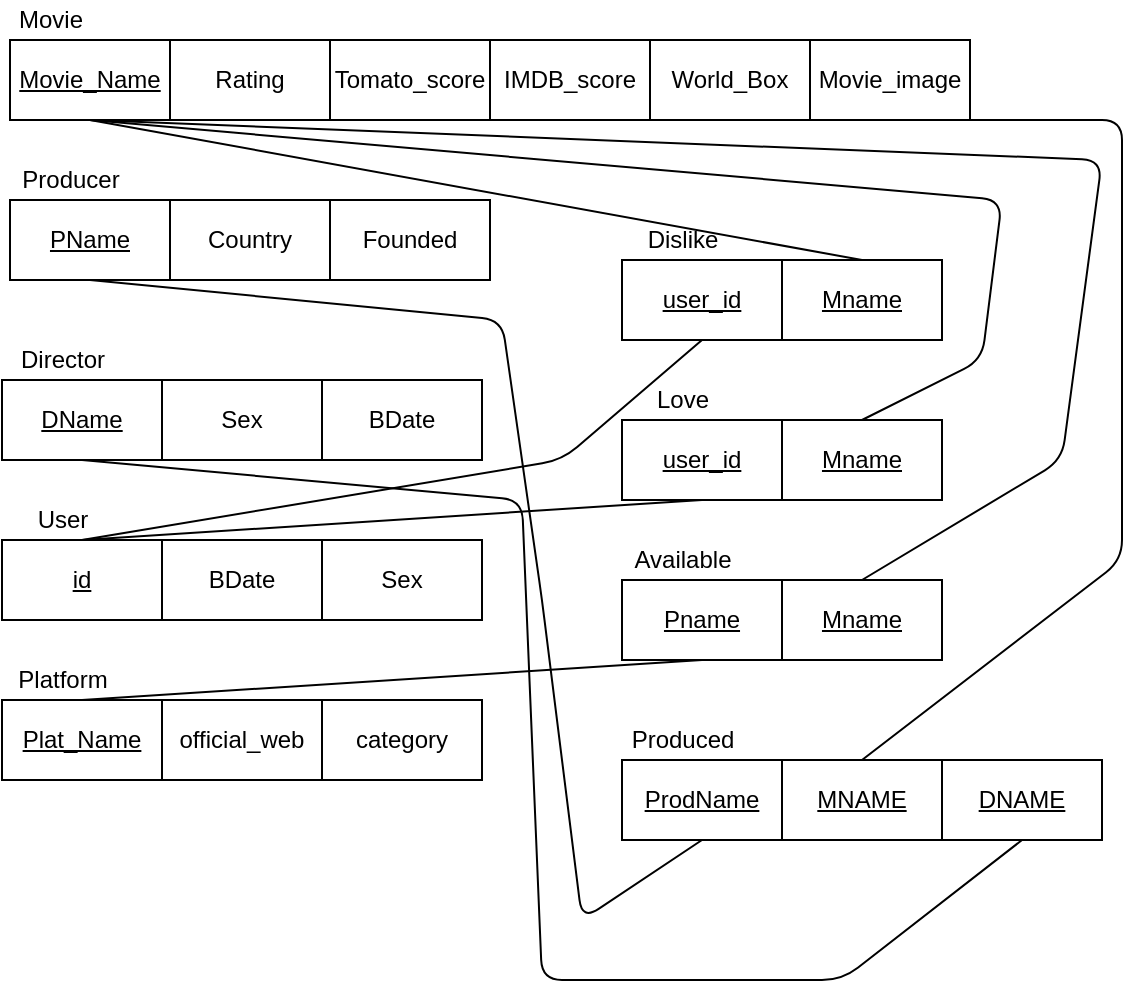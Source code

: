 <mxfile version="13.1.3">
    <diagram id="6hGFLwfOUW9BJ-s0fimq" name="Page-1">
        <mxGraphModel dx="738" dy="612" grid="1" gridSize="10" guides="1" tooltips="1" connect="1" arrows="1" fold="1" page="1" pageScale="1" pageWidth="827" pageHeight="1169" math="0" shadow="0">
            <root>
                <mxCell id="0"/>
                <mxCell id="1" parent="0"/>
                <mxCell id="17" value="" style="group" parent="1" vertex="1" connectable="0">
                    <mxGeometry x="14" y="120" width="240" height="60" as="geometry"/>
                </mxCell>
                <mxCell id="12" value="Producer" style="text;html=1;align=center;verticalAlign=middle;resizable=0;points=[];autosize=1;" parent="17" vertex="1">
                    <mxGeometry width="60" height="20" as="geometry"/>
                </mxCell>
                <mxCell id="11" value="&lt;u&gt;PName&lt;/u&gt;" style="rounded=0;whiteSpace=wrap;html=1;" parent="17" vertex="1">
                    <mxGeometry y="20" width="80" height="40" as="geometry"/>
                </mxCell>
                <mxCell id="13" value="Country" style="rounded=0;whiteSpace=wrap;html=1;" parent="17" vertex="1">
                    <mxGeometry x="80" y="20" width="80" height="40" as="geometry"/>
                </mxCell>
                <mxCell id="14" value="Founded" style="rounded=0;whiteSpace=wrap;html=1;" parent="17" vertex="1">
                    <mxGeometry x="160" y="20" width="80" height="40" as="geometry"/>
                </mxCell>
                <mxCell id="18" value="" style="group" parent="1" vertex="1" connectable="0">
                    <mxGeometry x="10" y="210" width="240" height="60" as="geometry"/>
                </mxCell>
                <mxCell id="19" value="Director" style="text;html=1;align=center;verticalAlign=middle;resizable=0;points=[];autosize=1;" parent="18" vertex="1">
                    <mxGeometry width="60" height="20" as="geometry"/>
                </mxCell>
                <mxCell id="20" value="&lt;u&gt;DName&lt;/u&gt;" style="rounded=0;whiteSpace=wrap;html=1;" parent="18" vertex="1">
                    <mxGeometry y="20" width="80" height="40" as="geometry"/>
                </mxCell>
                <mxCell id="21" value="Sex" style="rounded=0;whiteSpace=wrap;html=1;" parent="18" vertex="1">
                    <mxGeometry x="80" y="20" width="80" height="40" as="geometry"/>
                </mxCell>
                <mxCell id="22" value="BDate" style="rounded=0;whiteSpace=wrap;html=1;" parent="18" vertex="1">
                    <mxGeometry x="160" y="20" width="80" height="40" as="geometry"/>
                </mxCell>
                <mxCell id="23" value="" style="group" parent="1" vertex="1" connectable="0">
                    <mxGeometry x="10" y="290" width="240" height="60" as="geometry"/>
                </mxCell>
                <mxCell id="24" value="User" style="text;html=1;align=center;verticalAlign=middle;resizable=0;points=[];autosize=1;" parent="23" vertex="1">
                    <mxGeometry x="10" width="40" height="20" as="geometry"/>
                </mxCell>
                <mxCell id="25" value="&lt;u&gt;id&lt;/u&gt;" style="rounded=0;whiteSpace=wrap;html=1;" parent="23" vertex="1">
                    <mxGeometry y="20" width="80" height="40" as="geometry"/>
                </mxCell>
                <mxCell id="26" value="BDate" style="rounded=0;whiteSpace=wrap;html=1;" parent="23" vertex="1">
                    <mxGeometry x="80" y="20" width="80" height="40" as="geometry"/>
                </mxCell>
                <mxCell id="27" value="Sex" style="rounded=0;whiteSpace=wrap;html=1;" parent="23" vertex="1">
                    <mxGeometry x="160" y="20" width="80" height="40" as="geometry"/>
                </mxCell>
                <mxCell id="28" value="" style="group" parent="1" vertex="1" connectable="0">
                    <mxGeometry x="10" y="370" width="240" height="60" as="geometry"/>
                </mxCell>
                <mxCell id="29" value="Platform" style="text;html=1;align=center;verticalAlign=middle;resizable=0;points=[];autosize=1;" parent="28" vertex="1">
                    <mxGeometry width="60" height="20" as="geometry"/>
                </mxCell>
                <mxCell id="30" value="&lt;u&gt;Plat_Name&lt;/u&gt;" style="rounded=0;whiteSpace=wrap;html=1;" parent="28" vertex="1">
                    <mxGeometry y="20" width="80" height="40" as="geometry"/>
                </mxCell>
                <mxCell id="31" value="official_web" style="rounded=0;whiteSpace=wrap;html=1;" parent="28" vertex="1">
                    <mxGeometry x="80" y="20" width="80" height="40" as="geometry"/>
                </mxCell>
                <mxCell id="32" value="category" style="rounded=0;whiteSpace=wrap;html=1;" parent="28" vertex="1">
                    <mxGeometry x="160" y="20" width="80" height="40" as="geometry"/>
                </mxCell>
                <mxCell id="39" value="" style="group" parent="1" vertex="1" connectable="0">
                    <mxGeometry x="320" y="230" width="160" height="60" as="geometry"/>
                </mxCell>
                <mxCell id="35" value="Love" style="text;html=1;align=center;verticalAlign=middle;resizable=0;points=[];autosize=1;" parent="39" vertex="1">
                    <mxGeometry x="10" width="40" height="20" as="geometry"/>
                </mxCell>
                <mxCell id="36" value="&lt;u&gt;user_id&lt;/u&gt;" style="rounded=0;whiteSpace=wrap;html=1;" parent="39" vertex="1">
                    <mxGeometry y="20" width="80" height="40" as="geometry"/>
                </mxCell>
                <mxCell id="37" value="&lt;u&gt;Mname&lt;/u&gt;" style="rounded=0;whiteSpace=wrap;html=1;" parent="39" vertex="1">
                    <mxGeometry x="80" y="20" width="80" height="40" as="geometry"/>
                </mxCell>
                <mxCell id="45" value="" style="group" parent="1" vertex="1" connectable="0">
                    <mxGeometry x="320" y="150" width="160" height="60" as="geometry"/>
                </mxCell>
                <mxCell id="46" value="Dislike" style="text;html=1;align=center;verticalAlign=middle;resizable=0;points=[];autosize=1;" parent="45" vertex="1">
                    <mxGeometry x="5" width="50" height="20" as="geometry"/>
                </mxCell>
                <mxCell id="47" value="&lt;u&gt;user_id&lt;/u&gt;" style="rounded=0;whiteSpace=wrap;html=1;" parent="45" vertex="1">
                    <mxGeometry y="20" width="80" height="40" as="geometry"/>
                </mxCell>
                <mxCell id="48" value="&lt;u&gt;Mname&lt;/u&gt;" style="rounded=0;whiteSpace=wrap;html=1;" parent="45" vertex="1">
                    <mxGeometry x="80" y="20" width="80" height="40" as="geometry"/>
                </mxCell>
                <mxCell id="49" value="" style="endArrow=none;html=1;exitX=0.5;exitY=0;exitDx=0;exitDy=0;entryX=0.5;entryY=1;entryDx=0;entryDy=0;" parent="1" source="25" target="36" edge="1">
                    <mxGeometry width="50" height="50" relative="1" as="geometry">
                        <mxPoint x="230" y="340" as="sourcePoint"/>
                        <mxPoint x="280" y="290" as="targetPoint"/>
                    </mxGeometry>
                </mxCell>
                <mxCell id="52" value="" style="endArrow=none;html=1;entryX=0.5;entryY=1;entryDx=0;entryDy=0;exitX=0.5;exitY=0;exitDx=0;exitDy=0;" parent="1" source="25" target="47" edge="1">
                    <mxGeometry width="50" height="50" relative="1" as="geometry">
                        <mxPoint x="230" y="340" as="sourcePoint"/>
                        <mxPoint x="280" y="290" as="targetPoint"/>
                        <Array as="points">
                            <mxPoint x="290" y="270"/>
                        </Array>
                    </mxGeometry>
                </mxCell>
                <mxCell id="53" value="" style="endArrow=none;html=1;entryX=0.5;entryY=0;entryDx=0;entryDy=0;exitX=0.5;exitY=1;exitDx=0;exitDy=0;" parent="1" source="2" target="48" edge="1">
                    <mxGeometry width="50" height="50" relative="1" as="geometry">
                        <mxPoint x="230" y="340" as="sourcePoint"/>
                        <mxPoint x="280" y="290" as="targetPoint"/>
                    </mxGeometry>
                </mxCell>
                <mxCell id="54" value="" style="endArrow=none;html=1;entryX=0.5;entryY=0;entryDx=0;entryDy=0;exitX=0.5;exitY=1;exitDx=0;exitDy=0;" parent="1" source="2" target="37" edge="1">
                    <mxGeometry width="50" height="50" relative="1" as="geometry">
                        <mxPoint x="230" y="340" as="sourcePoint"/>
                        <mxPoint x="280" y="290" as="targetPoint"/>
                        <Array as="points">
                            <mxPoint x="510" y="140"/>
                            <mxPoint x="500" y="220"/>
                        </Array>
                    </mxGeometry>
                </mxCell>
                <mxCell id="64" value="" style="group" parent="1" vertex="1" connectable="0">
                    <mxGeometry x="320" y="310" width="160" height="60" as="geometry"/>
                </mxCell>
                <mxCell id="60" value="" style="group" parent="64" vertex="1" connectable="0">
                    <mxGeometry width="160" height="60" as="geometry"/>
                </mxCell>
                <mxCell id="61" value="Available" style="text;html=1;align=center;verticalAlign=middle;resizable=0;points=[];autosize=1;" parent="60" vertex="1">
                    <mxGeometry width="60" height="20" as="geometry"/>
                </mxCell>
                <mxCell id="62" value="&lt;u&gt;Pname&lt;/u&gt;" style="rounded=0;whiteSpace=wrap;html=1;" parent="60" vertex="1">
                    <mxGeometry y="20" width="80" height="40" as="geometry"/>
                </mxCell>
                <mxCell id="63" value="&lt;u&gt;Mname&lt;/u&gt;" style="rounded=0;whiteSpace=wrap;html=1;" parent="60" vertex="1">
                    <mxGeometry x="80" y="20" width="80" height="40" as="geometry"/>
                </mxCell>
                <mxCell id="65" value="" style="endArrow=none;html=1;exitX=0.5;exitY=0;exitDx=0;exitDy=0;entryX=0.5;entryY=1;entryDx=0;entryDy=0;" parent="1" source="30" target="62" edge="1">
                    <mxGeometry width="50" height="50" relative="1" as="geometry">
                        <mxPoint x="250" y="340" as="sourcePoint"/>
                        <mxPoint x="300" y="290" as="targetPoint"/>
                    </mxGeometry>
                </mxCell>
                <mxCell id="66" value="" style="endArrow=none;html=1;entryX=0.5;entryY=0;entryDx=0;entryDy=0;exitX=0.5;exitY=1;exitDx=0;exitDy=0;" parent="1" source="2" target="63" edge="1">
                    <mxGeometry width="50" height="50" relative="1" as="geometry">
                        <mxPoint x="240" y="340" as="sourcePoint"/>
                        <mxPoint x="290" y="290" as="targetPoint"/>
                        <Array as="points">
                            <mxPoint x="560" y="120"/>
                            <mxPoint x="540" y="270"/>
                        </Array>
                    </mxGeometry>
                </mxCell>
                <mxCell id="76" value="" style="group" parent="1" vertex="1" connectable="0">
                    <mxGeometry x="320" y="400" width="240" height="60" as="geometry"/>
                </mxCell>
                <mxCell id="67" value="" style="group" parent="76" vertex="1" connectable="0">
                    <mxGeometry width="160" height="60" as="geometry"/>
                </mxCell>
                <mxCell id="68" value="Produced" style="text;html=1;align=center;verticalAlign=middle;resizable=0;points=[];autosize=1;" parent="67" vertex="1">
                    <mxGeometry x="-5" width="70" height="20" as="geometry"/>
                </mxCell>
                <mxCell id="69" value="&lt;u&gt;ProdName&lt;/u&gt;" style="rounded=0;whiteSpace=wrap;html=1;" parent="67" vertex="1">
                    <mxGeometry y="20" width="80" height="40" as="geometry"/>
                </mxCell>
                <mxCell id="70" value="&lt;u&gt;MNAME&lt;/u&gt;" style="rounded=0;whiteSpace=wrap;html=1;" parent="67" vertex="1">
                    <mxGeometry x="80" y="20" width="80" height="40" as="geometry"/>
                </mxCell>
                <mxCell id="75" value="&lt;u&gt;DNAME&lt;/u&gt;" style="rounded=0;whiteSpace=wrap;html=1;" parent="76" vertex="1">
                    <mxGeometry x="160" y="20" width="80" height="40" as="geometry"/>
                </mxCell>
                <mxCell id="77" value="" style="endArrow=none;html=1;entryX=0.5;entryY=1;entryDx=0;entryDy=0;exitX=0.5;exitY=1;exitDx=0;exitDy=0;" parent="1" source="11" target="69" edge="1">
                    <mxGeometry width="50" height="50" relative="1" as="geometry">
                        <mxPoint x="240" y="340" as="sourcePoint"/>
                        <mxPoint x="290" y="290" as="targetPoint"/>
                        <Array as="points">
                            <mxPoint x="260" y="200"/>
                            <mxPoint x="280" y="340"/>
                            <mxPoint x="300" y="500"/>
                        </Array>
                    </mxGeometry>
                </mxCell>
                <mxCell id="79" value="" style="endArrow=none;html=1;exitX=0.5;exitY=0;exitDx=0;exitDy=0;entryX=0.5;entryY=1;entryDx=0;entryDy=0;" parent="1" source="70" target="2" edge="1">
                    <mxGeometry width="50" height="50" relative="1" as="geometry">
                        <mxPoint x="260" y="340" as="sourcePoint"/>
                        <mxPoint x="310" y="290" as="targetPoint"/>
                        <Array as="points">
                            <mxPoint x="570" y="320"/>
                            <mxPoint x="570" y="210"/>
                            <mxPoint x="570" y="100"/>
                        </Array>
                    </mxGeometry>
                </mxCell>
                <mxCell id="80" value="" style="endArrow=none;html=1;entryX=0.5;entryY=1;entryDx=0;entryDy=0;exitX=0.5;exitY=1;exitDx=0;exitDy=0;" parent="1" source="20" target="75" edge="1">
                    <mxGeometry width="50" height="50" relative="1" as="geometry">
                        <mxPoint x="290" y="340" as="sourcePoint"/>
                        <mxPoint x="340" y="290" as="targetPoint"/>
                        <Array as="points">
                            <mxPoint x="270" y="290"/>
                            <mxPoint x="280" y="530"/>
                            <mxPoint x="430" y="530"/>
                        </Array>
                    </mxGeometry>
                </mxCell>
                <mxCell id="82" value="" style="group" vertex="1" connectable="0" parent="1">
                    <mxGeometry x="9" y="40" width="485" height="60" as="geometry"/>
                </mxCell>
                <mxCell id="81" value="Movie_image" style="rounded=0;whiteSpace=wrap;html=1;" vertex="1" parent="82">
                    <mxGeometry x="405" y="20" width="80" height="40" as="geometry"/>
                </mxCell>
                <mxCell id="2" value="&lt;u&gt;Movie_Name&lt;/u&gt;" style="rounded=0;whiteSpace=wrap;html=1;" parent="82" vertex="1">
                    <mxGeometry x="5" y="20" width="80" height="40" as="geometry"/>
                </mxCell>
                <mxCell id="3" value="Movie" style="text;html=1;align=center;verticalAlign=middle;resizable=0;points=[];autosize=1;" parent="82" vertex="1">
                    <mxGeometry width="50" height="20" as="geometry"/>
                </mxCell>
                <mxCell id="4" value="Rating" style="rounded=0;whiteSpace=wrap;html=1;" parent="82" vertex="1">
                    <mxGeometry x="85" y="20" width="80" height="40" as="geometry"/>
                </mxCell>
                <mxCell id="5" value="Tomato_score" style="rounded=0;whiteSpace=wrap;html=1;" parent="82" vertex="1">
                    <mxGeometry x="165" y="20" width="80" height="40" as="geometry"/>
                </mxCell>
                <mxCell id="6" value="IMDB_score" style="rounded=0;whiteSpace=wrap;html=1;" parent="82" vertex="1">
                    <mxGeometry x="245" y="20" width="80" height="40" as="geometry"/>
                </mxCell>
                <mxCell id="7" value="World_Box" style="rounded=0;whiteSpace=wrap;html=1;" parent="82" vertex="1">
                    <mxGeometry x="325" y="20" width="80" height="40" as="geometry"/>
                </mxCell>
            </root>
        </mxGraphModel>
    </diagram>
</mxfile>